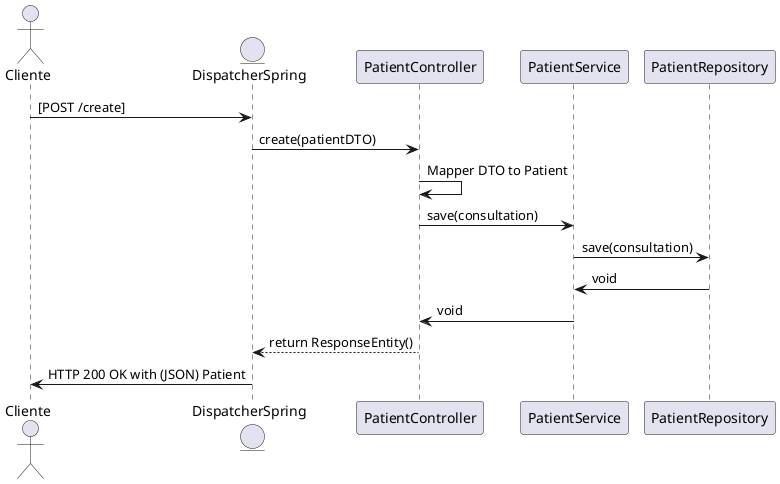@startuml test

actor Cliente
entity DispatcherSpring

' --- POST /api/patients/ ---
Cliente -> DispatcherSpring : [POST /create]
DispatcherSpring -> PatientController : create(patientDTO)
PatientController -> PatientController: Mapper DTO to Patient
PatientController -> PatientService : save(consultation)
PatientService -> PatientRepository : save(consultation)
PatientRepository -> PatientService : void
PatientService -> PatientController : void
PatientController --> DispatcherSpring : return ResponseEntity()
DispatcherSpring -> Cliente : HTTP 200 OK with (JSON) Patient
@enduml
